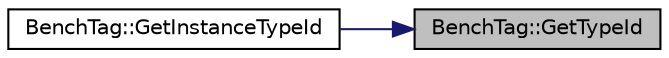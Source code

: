 digraph "BenchTag::GetTypeId"
{
 // LATEX_PDF_SIZE
  edge [fontname="Helvetica",fontsize="10",labelfontname="Helvetica",labelfontsize="10"];
  node [fontname="Helvetica",fontsize="10",shape=record];
  rankdir="RL";
  Node1 [label="BenchTag::GetTypeId",height=0.2,width=0.4,color="black", fillcolor="grey75", style="filled", fontcolor="black",tooltip="Register this type."];
  Node1 -> Node2 [dir="back",color="midnightblue",fontsize="10",style="solid",fontname="Helvetica"];
  Node2 [label="BenchTag::GetInstanceTypeId",height=0.2,width=0.4,color="black", fillcolor="white", style="filled",URL="$class_bench_tag.html#a0b299bd4e8ee8b26564c4a7277a468a5",tooltip="Get the most derived TypeId for this Object."];
}
